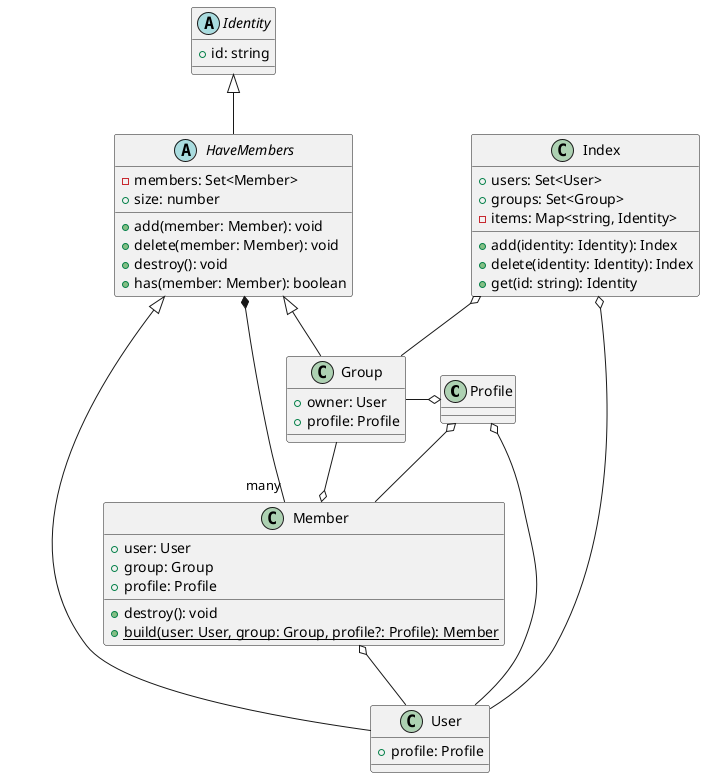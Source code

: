 @startuml
class Profile {
}
class User extends HaveMembers {
    +profile: Profile
}
class Member {
    +user: User
    +group: Group
    +profile: Profile
    +destroy(): void
    +{static} build(user: User, group: Group, profile?: Profile): Member
}
abstract class Identity {
    +id: string
}
abstract class HaveMembers extends Identity {
    -members: Set<Member>
    +add(member: Member): void
    +delete(member: Member): void
    +destroy(): void
    +size: number
    +has(member: Member): boolean
}
class Group extends HaveMembers {
    +owner: User
    +profile: Profile
}
class Index {
    +users: Set<User>
    +groups: Set<Group>
    -items: Map<string, Identity>
    +add(identity: Identity): Index
    +delete(identity: Identity): Index
    +get(id: string): Identity
}

Index o-- User
Index o-- Group
Member o-- Group
Member o-- User
HaveMembers *-- "many" Member
Profile o---l User
Profile o---l Group
Profile o-- Member
@enduml

